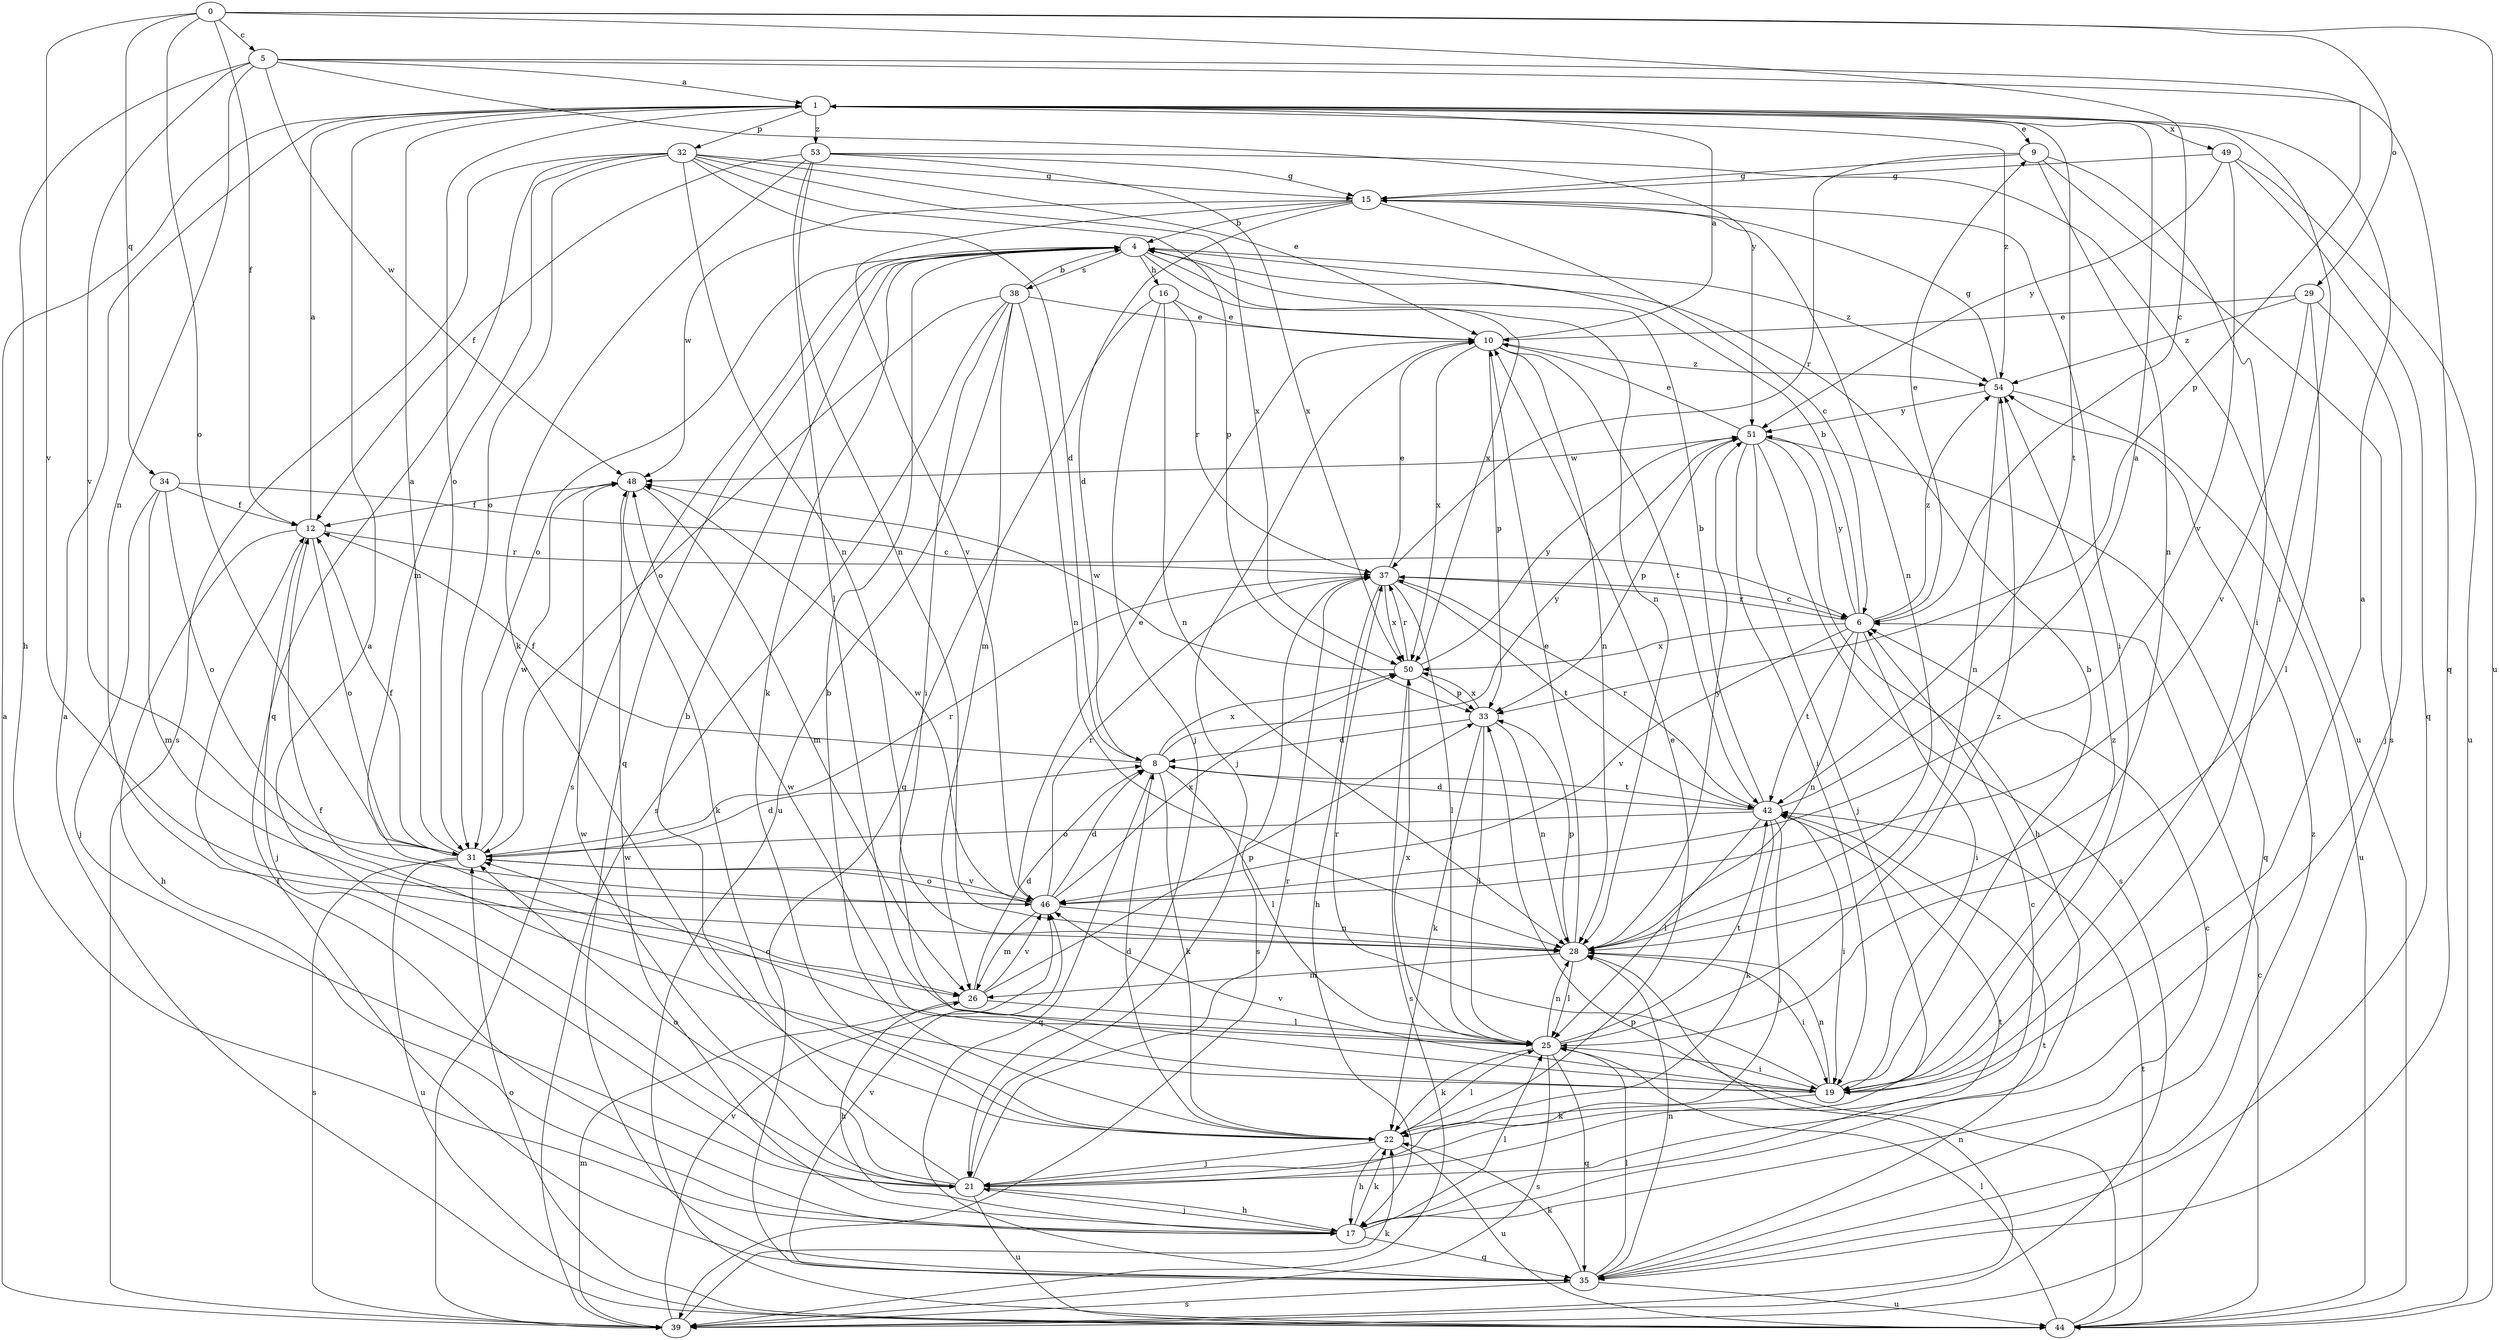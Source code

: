 strict digraph  {
0;
1;
4;
5;
6;
8;
9;
10;
12;
15;
16;
17;
19;
21;
22;
25;
26;
28;
29;
31;
32;
33;
34;
35;
37;
38;
39;
42;
44;
46;
48;
49;
50;
51;
53;
54;
0 -> 5  [label=c];
0 -> 6  [label=c];
0 -> 12  [label=f];
0 -> 29  [label=o];
0 -> 31  [label=o];
0 -> 34  [label=q];
0 -> 44  [label=u];
0 -> 46  [label=v];
1 -> 9  [label=e];
1 -> 19  [label=i];
1 -> 31  [label=o];
1 -> 32  [label=p];
1 -> 42  [label=t];
1 -> 49  [label=x];
1 -> 53  [label=z];
1 -> 54  [label=z];
4 -> 16  [label=h];
4 -> 22  [label=k];
4 -> 28  [label=n];
4 -> 31  [label=o];
4 -> 35  [label=q];
4 -> 38  [label=s];
4 -> 39  [label=s];
4 -> 50  [label=x];
4 -> 54  [label=z];
5 -> 1  [label=a];
5 -> 17  [label=h];
5 -> 28  [label=n];
5 -> 33  [label=p];
5 -> 35  [label=q];
5 -> 46  [label=v];
5 -> 48  [label=w];
5 -> 51  [label=y];
6 -> 4  [label=b];
6 -> 9  [label=e];
6 -> 19  [label=i];
6 -> 28  [label=n];
6 -> 37  [label=r];
6 -> 42  [label=t];
6 -> 46  [label=v];
6 -> 50  [label=x];
6 -> 51  [label=y];
6 -> 54  [label=z];
8 -> 12  [label=f];
8 -> 22  [label=k];
8 -> 25  [label=l];
8 -> 35  [label=q];
8 -> 42  [label=t];
8 -> 50  [label=x];
8 -> 51  [label=y];
9 -> 15  [label=g];
9 -> 19  [label=i];
9 -> 28  [label=n];
9 -> 37  [label=r];
9 -> 39  [label=s];
10 -> 1  [label=a];
10 -> 21  [label=j];
10 -> 28  [label=n];
10 -> 33  [label=p];
10 -> 42  [label=t];
10 -> 50  [label=x];
10 -> 54  [label=z];
12 -> 1  [label=a];
12 -> 17  [label=h];
12 -> 21  [label=j];
12 -> 31  [label=o];
12 -> 37  [label=r];
15 -> 4  [label=b];
15 -> 6  [label=c];
15 -> 8  [label=d];
15 -> 19  [label=i];
15 -> 28  [label=n];
15 -> 46  [label=v];
15 -> 48  [label=w];
16 -> 10  [label=e];
16 -> 21  [label=j];
16 -> 28  [label=n];
16 -> 35  [label=q];
16 -> 37  [label=r];
17 -> 6  [label=c];
17 -> 12  [label=f];
17 -> 21  [label=j];
17 -> 22  [label=k];
17 -> 25  [label=l];
17 -> 35  [label=q];
17 -> 42  [label=t];
17 -> 48  [label=w];
19 -> 1  [label=a];
19 -> 4  [label=b];
19 -> 12  [label=f];
19 -> 22  [label=k];
19 -> 28  [label=n];
19 -> 37  [label=r];
19 -> 46  [label=v];
19 -> 48  [label=w];
19 -> 54  [label=z];
21 -> 1  [label=a];
21 -> 4  [label=b];
21 -> 6  [label=c];
21 -> 17  [label=h];
21 -> 31  [label=o];
21 -> 37  [label=r];
21 -> 44  [label=u];
21 -> 48  [label=w];
22 -> 4  [label=b];
22 -> 8  [label=d];
22 -> 10  [label=e];
22 -> 17  [label=h];
22 -> 21  [label=j];
22 -> 25  [label=l];
22 -> 44  [label=u];
25 -> 19  [label=i];
25 -> 22  [label=k];
25 -> 28  [label=n];
25 -> 31  [label=o];
25 -> 35  [label=q];
25 -> 39  [label=s];
25 -> 42  [label=t];
25 -> 50  [label=x];
25 -> 54  [label=z];
26 -> 8  [label=d];
26 -> 17  [label=h];
26 -> 25  [label=l];
26 -> 33  [label=p];
26 -> 46  [label=v];
28 -> 10  [label=e];
28 -> 19  [label=i];
28 -> 25  [label=l];
28 -> 26  [label=m];
28 -> 33  [label=p];
28 -> 51  [label=y];
29 -> 10  [label=e];
29 -> 21  [label=j];
29 -> 25  [label=l];
29 -> 46  [label=v];
29 -> 54  [label=z];
31 -> 1  [label=a];
31 -> 8  [label=d];
31 -> 12  [label=f];
31 -> 37  [label=r];
31 -> 39  [label=s];
31 -> 44  [label=u];
31 -> 46  [label=v];
31 -> 48  [label=w];
32 -> 8  [label=d];
32 -> 10  [label=e];
32 -> 15  [label=g];
32 -> 26  [label=m];
32 -> 28  [label=n];
32 -> 31  [label=o];
32 -> 33  [label=p];
32 -> 35  [label=q];
32 -> 39  [label=s];
32 -> 50  [label=x];
33 -> 8  [label=d];
33 -> 22  [label=k];
33 -> 25  [label=l];
33 -> 28  [label=n];
33 -> 50  [label=x];
34 -> 6  [label=c];
34 -> 12  [label=f];
34 -> 21  [label=j];
34 -> 26  [label=m];
34 -> 31  [label=o];
35 -> 22  [label=k];
35 -> 25  [label=l];
35 -> 28  [label=n];
35 -> 39  [label=s];
35 -> 42  [label=t];
35 -> 44  [label=u];
35 -> 46  [label=v];
35 -> 54  [label=z];
37 -> 6  [label=c];
37 -> 10  [label=e];
37 -> 17  [label=h];
37 -> 25  [label=l];
37 -> 39  [label=s];
37 -> 42  [label=t];
37 -> 50  [label=x];
38 -> 4  [label=b];
38 -> 10  [label=e];
38 -> 19  [label=i];
38 -> 26  [label=m];
38 -> 28  [label=n];
38 -> 31  [label=o];
38 -> 39  [label=s];
38 -> 44  [label=u];
39 -> 1  [label=a];
39 -> 22  [label=k];
39 -> 26  [label=m];
39 -> 28  [label=n];
39 -> 46  [label=v];
42 -> 1  [label=a];
42 -> 4  [label=b];
42 -> 8  [label=d];
42 -> 19  [label=i];
42 -> 21  [label=j];
42 -> 22  [label=k];
42 -> 25  [label=l];
42 -> 31  [label=o];
42 -> 37  [label=r];
44 -> 1  [label=a];
44 -> 6  [label=c];
44 -> 25  [label=l];
44 -> 31  [label=o];
44 -> 33  [label=p];
44 -> 42  [label=t];
46 -> 8  [label=d];
46 -> 10  [label=e];
46 -> 26  [label=m];
46 -> 28  [label=n];
46 -> 31  [label=o];
46 -> 37  [label=r];
46 -> 48  [label=w];
46 -> 50  [label=x];
48 -> 12  [label=f];
48 -> 22  [label=k];
48 -> 26  [label=m];
49 -> 15  [label=g];
49 -> 35  [label=q];
49 -> 44  [label=u];
49 -> 46  [label=v];
49 -> 51  [label=y];
50 -> 33  [label=p];
50 -> 37  [label=r];
50 -> 39  [label=s];
50 -> 48  [label=w];
50 -> 51  [label=y];
51 -> 10  [label=e];
51 -> 17  [label=h];
51 -> 19  [label=i];
51 -> 21  [label=j];
51 -> 33  [label=p];
51 -> 35  [label=q];
51 -> 39  [label=s];
51 -> 48  [label=w];
53 -> 12  [label=f];
53 -> 15  [label=g];
53 -> 22  [label=k];
53 -> 25  [label=l];
53 -> 28  [label=n];
53 -> 44  [label=u];
53 -> 50  [label=x];
54 -> 15  [label=g];
54 -> 28  [label=n];
54 -> 44  [label=u];
54 -> 51  [label=y];
}
